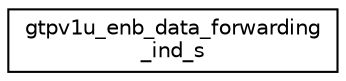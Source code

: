 digraph "Graphical Class Hierarchy"
{
 // LATEX_PDF_SIZE
  edge [fontname="Helvetica",fontsize="10",labelfontname="Helvetica",labelfontsize="10"];
  node [fontname="Helvetica",fontsize="10",shape=record];
  rankdir="LR";
  Node0 [label="gtpv1u_enb_data_forwarding\l_ind_s",height=0.2,width=0.4,color="black", fillcolor="white", style="filled",URL="$structgtpv1u__enb__data__forwarding__ind__s.html",tooltip=" "];
}
